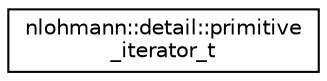 digraph "Graphical Class Hierarchy"
{
 // LATEX_PDF_SIZE
  edge [fontname="Helvetica",fontsize="10",labelfontname="Helvetica",labelfontsize="10"];
  node [fontname="Helvetica",fontsize="10",shape=record];
  rankdir="LR";
  Node0 [label="nlohmann::detail::primitive\l_iterator_t",height=0.2,width=0.4,color="black", fillcolor="white", style="filled",URL="$d2/d2c/classnlohmann_1_1detail_1_1primitive__iterator__t.html",tooltip=" "];
}
